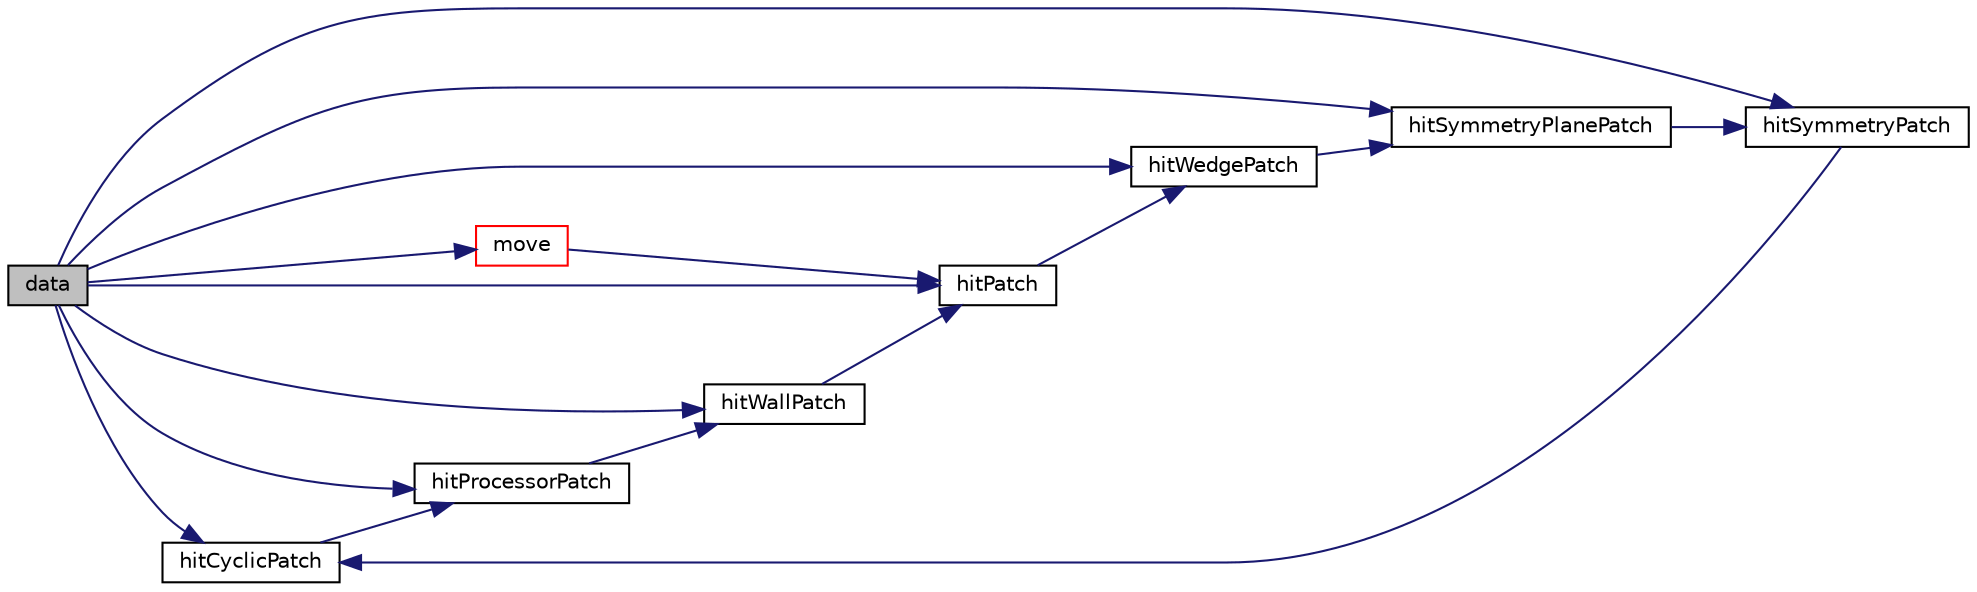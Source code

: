 digraph "data"
{
  bgcolor="transparent";
  edge [fontname="Helvetica",fontsize="10",labelfontname="Helvetica",labelfontsize="10"];
  node [fontname="Helvetica",fontsize="10",shape=record];
  rankdir="LR";
  Node1 [label="data",height=0.2,width=0.4,color="black", fillcolor="grey75", style="filled", fontcolor="black"];
  Node1 -> Node2 [color="midnightblue",fontsize="10",style="solid",fontname="Helvetica"];
  Node2 [label="hitCyclicPatch",height=0.2,width=0.4,color="black",URL="$a00812.html#a264165039e187beeec096ad4d38749de",tooltip="Overridable function to handle the particle hitting a cyclic. "];
  Node2 -> Node3 [color="midnightblue",fontsize="10",style="solid",fontname="Helvetica"];
  Node3 [label="hitProcessorPatch",height=0.2,width=0.4,color="black",URL="$a00812.html#a14f5c2f6515b821449df47a8dacccac9"];
  Node3 -> Node4 [color="midnightblue",fontsize="10",style="solid",fontname="Helvetica"];
  Node4 [label="hitWallPatch",height=0.2,width=0.4,color="black",URL="$a00812.html#a83ddd4996e7a12d68168442c5f04ca72",tooltip="Overridable function to handle the particle hitting a wallPatch. "];
  Node4 -> Node5 [color="midnightblue",fontsize="10",style="solid",fontname="Helvetica"];
  Node5 [label="hitPatch",height=0.2,width=0.4,color="black",URL="$a00812.html#a46fa00d1feab752306bfeda926cc7290",tooltip="Overridable function to handle the particle hitting a patch. "];
  Node5 -> Node6 [color="midnightblue",fontsize="10",style="solid",fontname="Helvetica"];
  Node6 [label="hitWedgePatch",height=0.2,width=0.4,color="black",URL="$a00812.html#a2fd0be2c03210ee48c5c2960983c7a55",tooltip="Overridable function to handle the particle hitting a wedge. "];
  Node6 -> Node7 [color="midnightblue",fontsize="10",style="solid",fontname="Helvetica"];
  Node7 [label="hitSymmetryPlanePatch",height=0.2,width=0.4,color="black",URL="$a00812.html#a1662f39340584699bf43b05eac1dbe55",tooltip="Overridable function to handle the particle hitting a. "];
  Node7 -> Node8 [color="midnightblue",fontsize="10",style="solid",fontname="Helvetica"];
  Node8 [label="hitSymmetryPatch",height=0.2,width=0.4,color="black",URL="$a00812.html#af4f75b6ee8912c50cb421e9ec59410dc",tooltip="Overridable function to handle the particle hitting a. "];
  Node8 -> Node2 [color="midnightblue",fontsize="10",style="solid",fontname="Helvetica"];
  Node1 -> Node5 [color="midnightblue",fontsize="10",style="solid",fontname="Helvetica"];
  Node1 -> Node3 [color="midnightblue",fontsize="10",style="solid",fontname="Helvetica"];
  Node1 -> Node8 [color="midnightblue",fontsize="10",style="solid",fontname="Helvetica"];
  Node1 -> Node7 [color="midnightblue",fontsize="10",style="solid",fontname="Helvetica"];
  Node1 -> Node4 [color="midnightblue",fontsize="10",style="solid",fontname="Helvetica"];
  Node1 -> Node6 [color="midnightblue",fontsize="10",style="solid",fontname="Helvetica"];
  Node1 -> Node9 [color="midnightblue",fontsize="10",style="solid",fontname="Helvetica"];
  Node9 [label="move",height=0.2,width=0.4,color="red",URL="$a00812.html#aa3b793966d64802fdf262dd4d14d21ed",tooltip="Track all particles to their end point. "];
  Node9 -> Node5 [color="midnightblue",fontsize="10",style="solid",fontname="Helvetica"];
}
